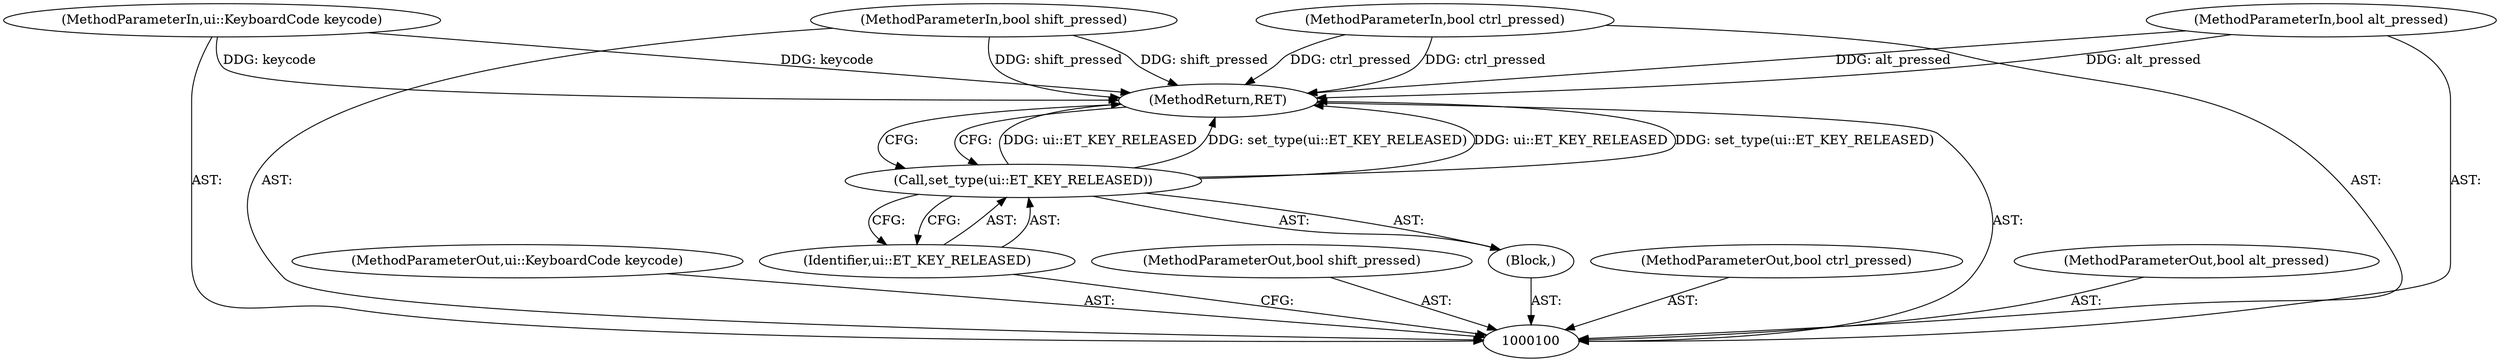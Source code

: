 digraph "1_Chrome_c4f40933f2cd7f975af63e56ea4cdcdc6c636f73" {
"1000108" [label="(MethodReturn,RET)"];
"1000101" [label="(MethodParameterIn,ui::KeyboardCode keycode)"];
"1000119" [label="(MethodParameterOut,ui::KeyboardCode keycode)"];
"1000102" [label="(MethodParameterIn,bool shift_pressed)"];
"1000120" [label="(MethodParameterOut,bool shift_pressed)"];
"1000103" [label="(MethodParameterIn,bool ctrl_pressed)"];
"1000121" [label="(MethodParameterOut,bool ctrl_pressed)"];
"1000104" [label="(MethodParameterIn,bool alt_pressed)"];
"1000122" [label="(MethodParameterOut,bool alt_pressed)"];
"1000105" [label="(Block,)"];
"1000107" [label="(Identifier,ui::ET_KEY_RELEASED)"];
"1000106" [label="(Call,set_type(ui::ET_KEY_RELEASED))"];
"1000108" -> "1000100"  [label="AST: "];
"1000108" -> "1000106"  [label="CFG: "];
"1000106" -> "1000108"  [label="DDG: ui::ET_KEY_RELEASED"];
"1000106" -> "1000108"  [label="DDG: set_type(ui::ET_KEY_RELEASED)"];
"1000104" -> "1000108"  [label="DDG: alt_pressed"];
"1000103" -> "1000108"  [label="DDG: ctrl_pressed"];
"1000102" -> "1000108"  [label="DDG: shift_pressed"];
"1000101" -> "1000108"  [label="DDG: keycode"];
"1000101" -> "1000100"  [label="AST: "];
"1000101" -> "1000108"  [label="DDG: keycode"];
"1000119" -> "1000100"  [label="AST: "];
"1000102" -> "1000100"  [label="AST: "];
"1000102" -> "1000108"  [label="DDG: shift_pressed"];
"1000120" -> "1000100"  [label="AST: "];
"1000103" -> "1000100"  [label="AST: "];
"1000103" -> "1000108"  [label="DDG: ctrl_pressed"];
"1000121" -> "1000100"  [label="AST: "];
"1000104" -> "1000100"  [label="AST: "];
"1000104" -> "1000108"  [label="DDG: alt_pressed"];
"1000122" -> "1000100"  [label="AST: "];
"1000105" -> "1000100"  [label="AST: "];
"1000106" -> "1000105"  [label="AST: "];
"1000107" -> "1000106"  [label="AST: "];
"1000107" -> "1000100"  [label="CFG: "];
"1000106" -> "1000107"  [label="CFG: "];
"1000106" -> "1000105"  [label="AST: "];
"1000106" -> "1000107"  [label="CFG: "];
"1000107" -> "1000106"  [label="AST: "];
"1000108" -> "1000106"  [label="CFG: "];
"1000106" -> "1000108"  [label="DDG: ui::ET_KEY_RELEASED"];
"1000106" -> "1000108"  [label="DDG: set_type(ui::ET_KEY_RELEASED)"];
}
